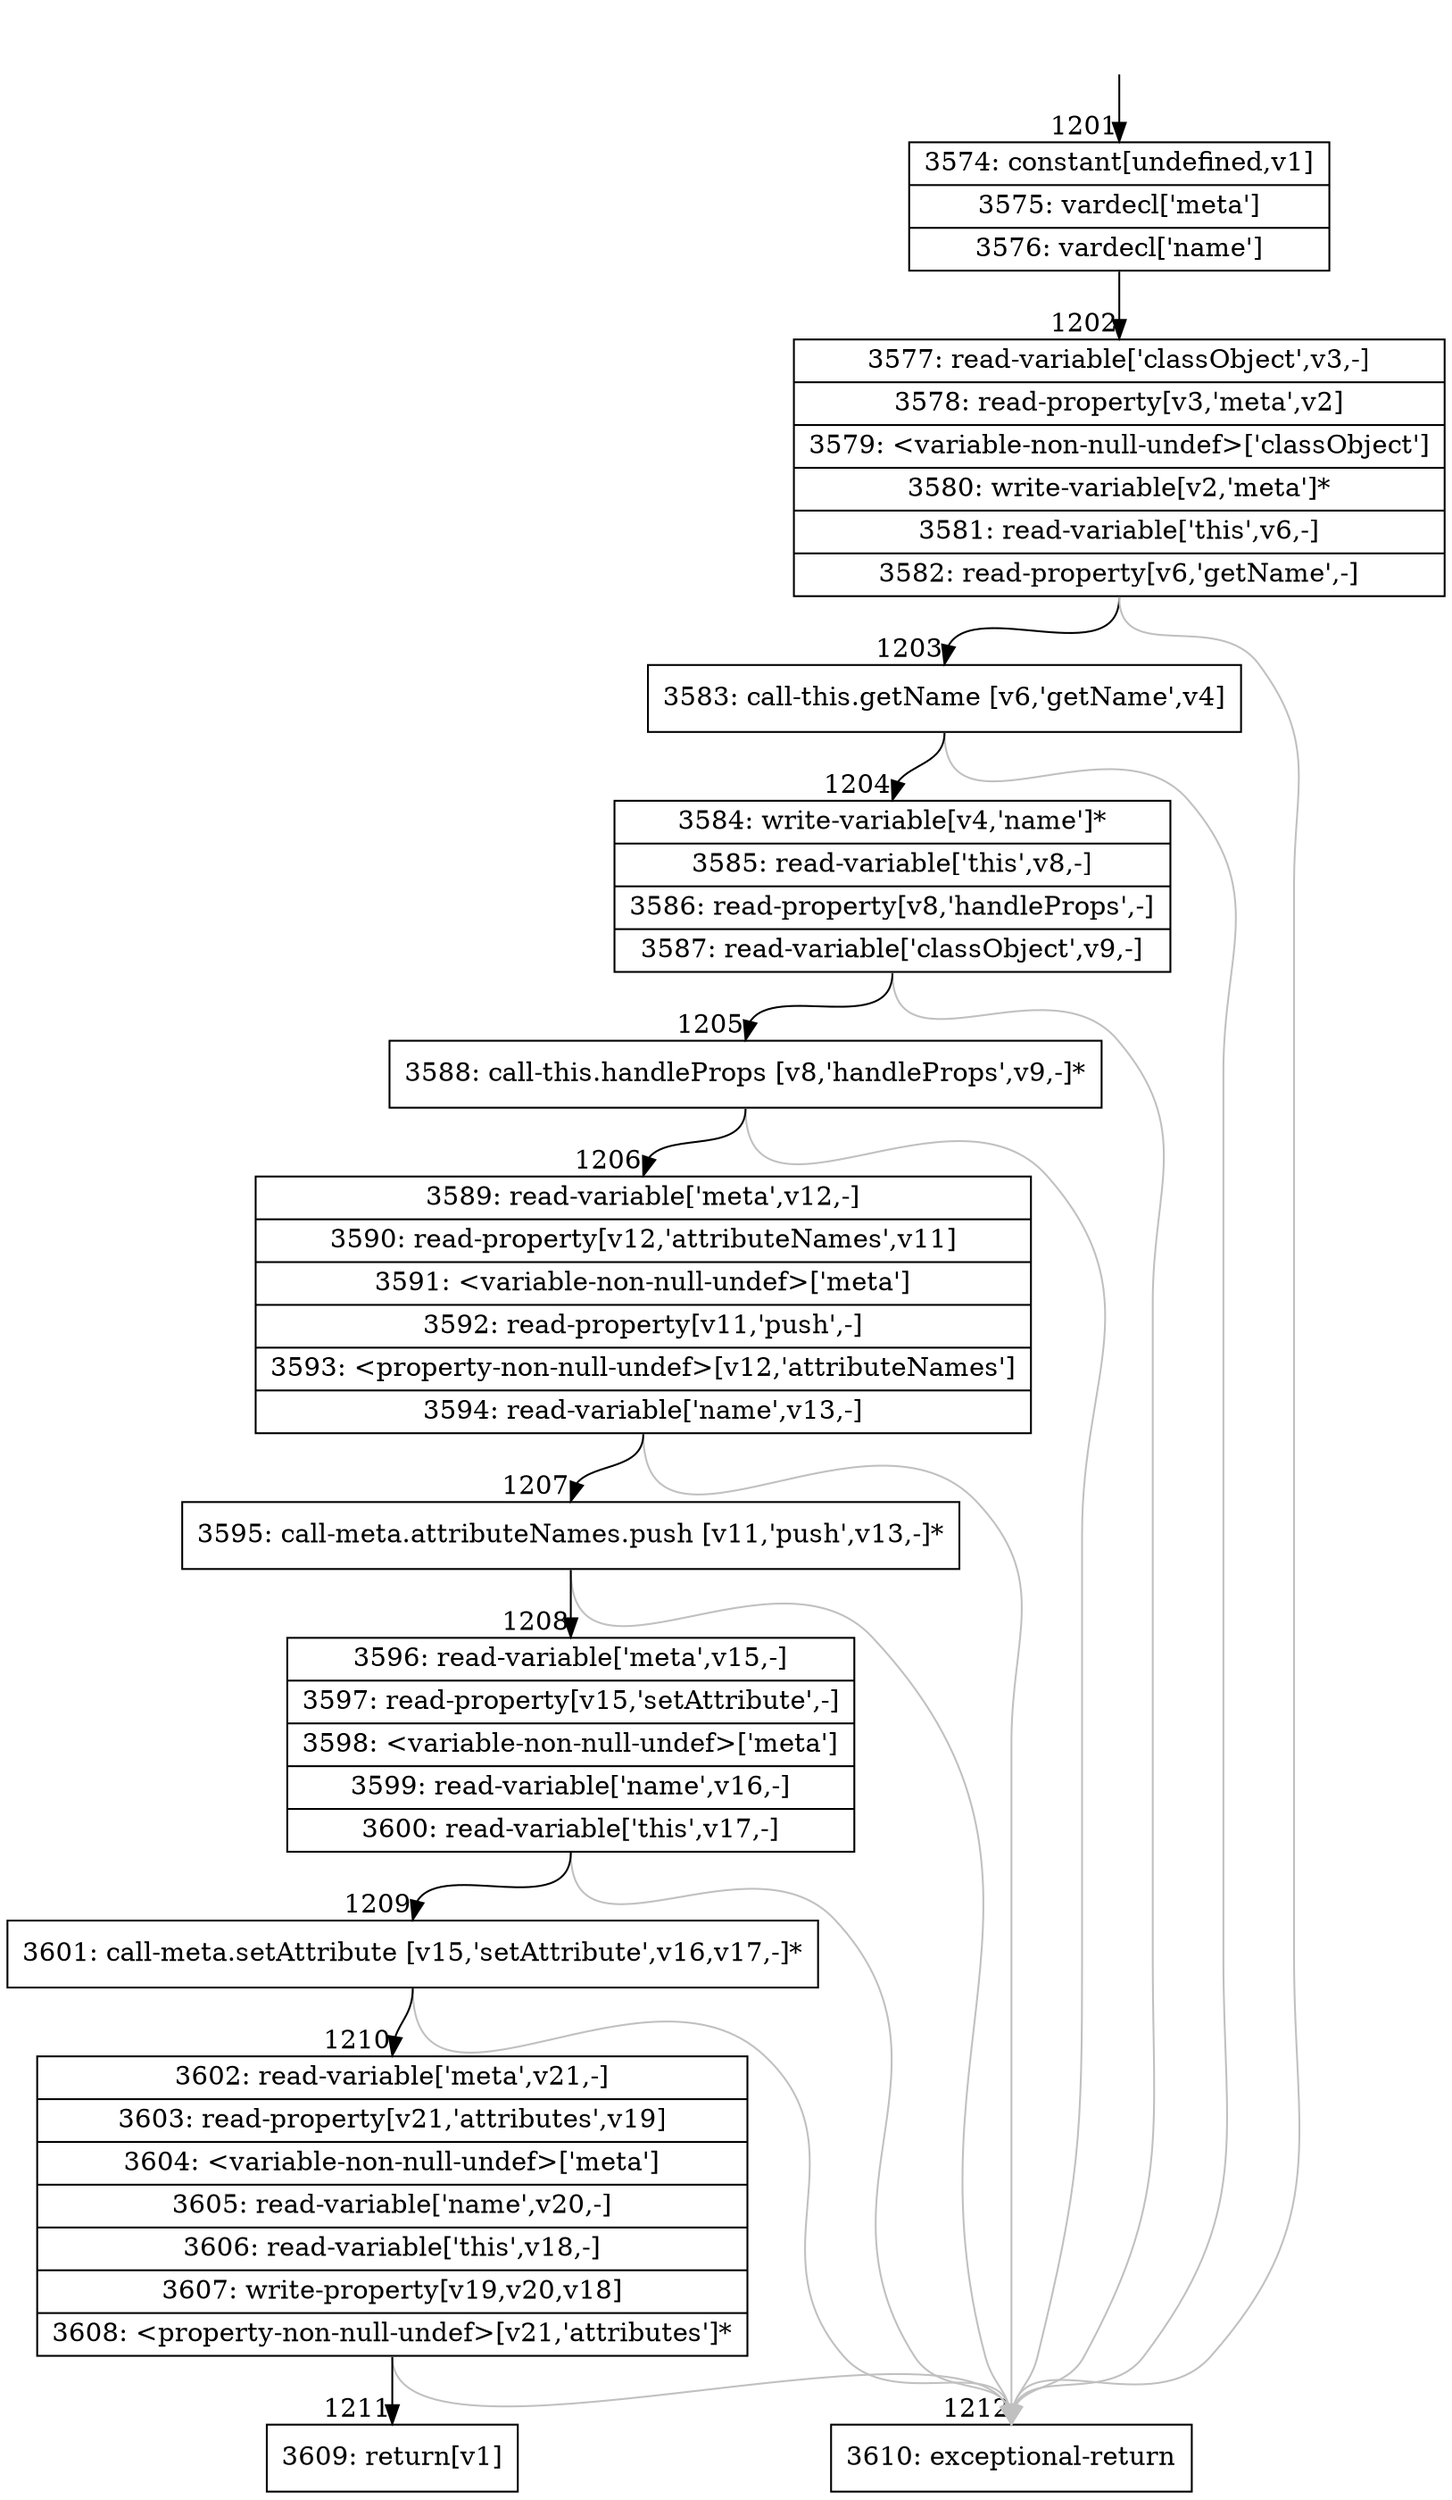 digraph {
rankdir="TD"
BB_entry143[shape=none,label=""];
BB_entry143 -> BB1201 [tailport=s, headport=n, headlabel="    1201"]
BB1201 [shape=record label="{3574: constant[undefined,v1]|3575: vardecl['meta']|3576: vardecl['name']}" ] 
BB1201 -> BB1202 [tailport=s, headport=n, headlabel="      1202"]
BB1202 [shape=record label="{3577: read-variable['classObject',v3,-]|3578: read-property[v3,'meta',v2]|3579: \<variable-non-null-undef\>['classObject']|3580: write-variable[v2,'meta']*|3581: read-variable['this',v6,-]|3582: read-property[v6,'getName',-]}" ] 
BB1202 -> BB1203 [tailport=s, headport=n, headlabel="      1203"]
BB1202 -> BB1212 [tailport=s, headport=n, color=gray, headlabel="      1212"]
BB1203 [shape=record label="{3583: call-this.getName [v6,'getName',v4]}" ] 
BB1203 -> BB1204 [tailport=s, headport=n, headlabel="      1204"]
BB1203 -> BB1212 [tailport=s, headport=n, color=gray]
BB1204 [shape=record label="{3584: write-variable[v4,'name']*|3585: read-variable['this',v8,-]|3586: read-property[v8,'handleProps',-]|3587: read-variable['classObject',v9,-]}" ] 
BB1204 -> BB1205 [tailport=s, headport=n, headlabel="      1205"]
BB1204 -> BB1212 [tailport=s, headport=n, color=gray]
BB1205 [shape=record label="{3588: call-this.handleProps [v8,'handleProps',v9,-]*}" ] 
BB1205 -> BB1206 [tailport=s, headport=n, headlabel="      1206"]
BB1205 -> BB1212 [tailport=s, headport=n, color=gray]
BB1206 [shape=record label="{3589: read-variable['meta',v12,-]|3590: read-property[v12,'attributeNames',v11]|3591: \<variable-non-null-undef\>['meta']|3592: read-property[v11,'push',-]|3593: \<property-non-null-undef\>[v12,'attributeNames']|3594: read-variable['name',v13,-]}" ] 
BB1206 -> BB1207 [tailport=s, headport=n, headlabel="      1207"]
BB1206 -> BB1212 [tailport=s, headport=n, color=gray]
BB1207 [shape=record label="{3595: call-meta.attributeNames.push [v11,'push',v13,-]*}" ] 
BB1207 -> BB1208 [tailport=s, headport=n, headlabel="      1208"]
BB1207 -> BB1212 [tailport=s, headport=n, color=gray]
BB1208 [shape=record label="{3596: read-variable['meta',v15,-]|3597: read-property[v15,'setAttribute',-]|3598: \<variable-non-null-undef\>['meta']|3599: read-variable['name',v16,-]|3600: read-variable['this',v17,-]}" ] 
BB1208 -> BB1209 [tailport=s, headport=n, headlabel="      1209"]
BB1208 -> BB1212 [tailport=s, headport=n, color=gray]
BB1209 [shape=record label="{3601: call-meta.setAttribute [v15,'setAttribute',v16,v17,-]*}" ] 
BB1209 -> BB1210 [tailport=s, headport=n, headlabel="      1210"]
BB1209 -> BB1212 [tailport=s, headport=n, color=gray]
BB1210 [shape=record label="{3602: read-variable['meta',v21,-]|3603: read-property[v21,'attributes',v19]|3604: \<variable-non-null-undef\>['meta']|3605: read-variable['name',v20,-]|3606: read-variable['this',v18,-]|3607: write-property[v19,v20,v18]|3608: \<property-non-null-undef\>[v21,'attributes']*}" ] 
BB1210 -> BB1211 [tailport=s, headport=n, headlabel="      1211"]
BB1210 -> BB1212 [tailport=s, headport=n, color=gray]
BB1211 [shape=record label="{3609: return[v1]}" ] 
BB1212 [shape=record label="{3610: exceptional-return}" ] 
//#$~ 1369
}

